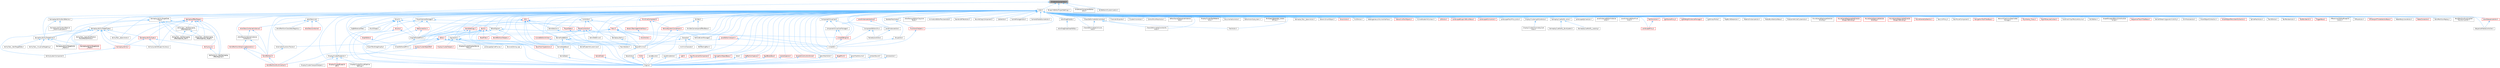 digraph "ChildActorComponent.h"
{
 // INTERACTIVE_SVG=YES
 // LATEX_PDF_SIZE
  bgcolor="transparent";
  edge [fontname=Helvetica,fontsize=10,labelfontname=Helvetica,labelfontsize=10];
  node [fontname=Helvetica,fontsize=10,shape=box,height=0.2,width=0.4];
  Node1 [id="Node000001",label="ChildActorComponent.h",height=0.2,width=0.4,color="gray40", fillcolor="grey60", style="filled", fontcolor="black",tooltip=" "];
  Node1 -> Node2 [id="edge1_Node000001_Node000002",dir="back",color="steelblue1",style="solid",tooltip=" "];
  Node2 [id="Node000002",label="Actor.h",height=0.2,width=0.4,color="grey40", fillcolor="white", style="filled",URL="$d0/d43/Actor_8h.html",tooltip=" "];
  Node2 -> Node3 [id="edge2_Node000002_Node000003",dir="back",color="steelblue1",style="solid",tooltip=" "];
  Node3 [id="Node000003",label="AbilityTask_SpawnActor.h",height=0.2,width=0.4,color="grey40", fillcolor="white", style="filled",URL="$dc/d97/AbilityTask__SpawnActor_8h.html",tooltip=" "];
  Node2 -> Node4 [id="edge3_Node000002_Node000004",dir="back",color="steelblue1",style="solid",tooltip=" "];
  Node4 [id="Node000004",label="ActorDescContainerInstance\lCollection.h",height=0.2,width=0.4,color="grey40", fillcolor="white", style="filled",URL="$df/d80/ActorDescContainerInstanceCollection_8h.html",tooltip=" "];
  Node4 -> Node5 [id="edge4_Node000004_Node000005",dir="back",color="steelblue1",style="solid",tooltip=" "];
  Node5 [id="Node000005",label="WorldPartition.h",height=0.2,width=0.4,color="red", fillcolor="#FFF0F0", style="filled",URL="$de/d1e/WorldPartition_8h.html",tooltip=" "];
  Node5 -> Node14 [id="edge5_Node000005_Node000014",dir="back",color="steelblue1",style="solid",tooltip=" "];
  Node14 [id="Node000014",label="WorldPartitionRuntimeHash.h",height=0.2,width=0.4,color="red", fillcolor="#FFF0F0", style="filled",URL="$d9/df1/WorldPartitionRuntimeHash_8h.html",tooltip=" "];
  Node4 -> Node23 [id="edge6_Node000004_Node000023",dir="back",color="steelblue1",style="solid",tooltip=" "];
  Node23 [id="Node000023",label="WorldPartitionStreamingGeneration.h",height=0.2,width=0.4,color="red", fillcolor="#FFF0F0", style="filled",URL="$d6/dc5/WorldPartitionStreamingGeneration_8h.html",tooltip=" "];
  Node23 -> Node5 [id="edge7_Node000023_Node000005",dir="back",color="steelblue1",style="solid",tooltip=" "];
  Node23 -> Node14 [id="edge8_Node000023_Node000014",dir="back",color="steelblue1",style="solid",tooltip=" "];
  Node2 -> Node25 [id="edge9_Node000002_Node000025",dir="back",color="steelblue1",style="solid",tooltip=" "];
  Node25 [id="Node000025",label="ActorDescList.h",height=0.2,width=0.4,color="grey40", fillcolor="white", style="filled",URL="$d7/da2/ActorDescList_8h.html",tooltip=" "];
  Node25 -> Node26 [id="edge10_Node000025_Node000026",dir="back",color="steelblue1",style="solid",tooltip=" "];
  Node26 [id="Node000026",label="ActorDescContainer.h",height=0.2,width=0.4,color="red", fillcolor="#FFF0F0", style="filled",URL="$de/df0/ActorDescContainer_8h.html",tooltip=" "];
  Node25 -> Node30 [id="edge11_Node000025_Node000030",dir="back",color="steelblue1",style="solid",tooltip=" "];
  Node30 [id="Node000030",label="ActorDescContainerInstance.h",height=0.2,width=0.4,color="red", fillcolor="#FFF0F0", style="filled",URL="$d0/dd1/ActorDescContainerInstance_8h.html",tooltip=" "];
  Node30 -> Node4 [id="edge12_Node000030_Node000004",dir="back",color="steelblue1",style="solid",tooltip=" "];
  Node30 -> Node5 [id="edge13_Node000030_Node000005",dir="back",color="steelblue1",style="solid",tooltip=" "];
  Node25 -> Node34 [id="edge14_Node000025_Node000034",dir="back",color="steelblue1",style="solid",tooltip=" "];
  Node34 [id="Node000034",label="WorldPartitionClassDescRegistry.h",height=0.2,width=0.4,color="grey40", fillcolor="white", style="filled",URL="$d6/d40/WorldPartitionClassDescRegistry_8h.html",tooltip=" "];
  Node25 -> Node14 [id="edge15_Node000025_Node000014",dir="back",color="steelblue1",style="solid",tooltip=" "];
  Node2 -> Node35 [id="edge16_Node000002_Node000035",dir="back",color="steelblue1",style="solid",tooltip=" "];
  Node35 [id="Node000035",label="ActorDragDropOp.h",height=0.2,width=0.4,color="grey40", fillcolor="white", style="filled",URL="$dd/d1a/ActorDragDropOp_8h.html",tooltip=" "];
  Node35 -> Node36 [id="edge17_Node000035_Node000036",dir="back",color="steelblue1",style="solid",tooltip=" "];
  Node36 [id="Node000036",label="ActorDragDropGraphEdOp.h",height=0.2,width=0.4,color="grey40", fillcolor="white", style="filled",URL="$d0/d9b/ActorDragDropGraphEdOp_8h.html",tooltip=" "];
  Node2 -> Node37 [id="edge18_Node000002_Node000037",dir="back",color="steelblue1",style="solid",tooltip=" "];
  Node37 [id="Node000037",label="ActorElementEditorCopyAnd\lPaste.h",height=0.2,width=0.4,color="grey40", fillcolor="white", style="filled",URL="$d8/dc2/ActorElementEditorCopyAndPaste_8h.html",tooltip=" "];
  Node2 -> Node38 [id="edge19_Node000002_Node000038",dir="back",color="steelblue1",style="solid",tooltip=" "];
  Node38 [id="Node000038",label="AmbientSound.h",height=0.2,width=0.4,color="grey40", fillcolor="white", style="filled",URL="$dd/d28/AmbientSound_8h.html",tooltip=" "];
  Node38 -> Node39 [id="edge20_Node000038_Node000039",dir="back",color="steelblue1",style="solid",tooltip=" "];
  Node39 [id="Node000039",label="Engine.h",height=0.2,width=0.4,color="grey40", fillcolor="white", style="filled",URL="$d1/d34/Public_2Engine_8h.html",tooltip=" "];
  Node2 -> Node40 [id="edge21_Node000002_Node000040",dir="back",color="steelblue1",style="solid",tooltip=" "];
  Node40 [id="Node000040",label="AnimationEditorPreviewActor.h",height=0.2,width=0.4,color="grey40", fillcolor="white", style="filled",URL="$dc/d52/AnimationEditorPreviewActor_8h.html",tooltip=" "];
  Node2 -> Node41 [id="edge22_Node000002_Node000041",dir="back",color="steelblue1",style="solid",tooltip=" "];
  Node41 [id="Node000041",label="BandwidthTestActor.h",height=0.2,width=0.4,color="grey40", fillcolor="white", style="filled",URL="$d9/ddf/BandwidthTestActor_8h.html",tooltip=" "];
  Node2 -> Node42 [id="edge23_Node000002_Node000042",dir="back",color="steelblue1",style="solid",tooltip=" "];
  Node42 [id="Node000042",label="BoundsCopyComponent.h",height=0.2,width=0.4,color="grey40", fillcolor="white", style="filled",URL="$d2/d10/BoundsCopyComponent_8h.html",tooltip=" "];
  Node2 -> Node43 [id="edge24_Node000002_Node000043",dir="back",color="steelblue1",style="solid",tooltip=" "];
  Node43 [id="Node000043",label="Brush.h",height=0.2,width=0.4,color="grey40", fillcolor="white", style="filled",URL="$dc/d90/Brush_8h.html",tooltip=" "];
  Node43 -> Node44 [id="edge25_Node000043_Node000044",dir="back",color="steelblue1",style="solid",tooltip=" "];
  Node44 [id="Node000044",label="BrushShape.h",height=0.2,width=0.4,color="grey40", fillcolor="white", style="filled",URL="$d3/d8e/BrushShape_8h.html",tooltip=" "];
  Node43 -> Node45 [id="edge26_Node000043_Node000045",dir="back",color="steelblue1",style="solid",tooltip=" "];
  Node45 [id="Node000045",label="DlgReferenceTree.h",height=0.2,width=0.4,color="grey40", fillcolor="white", style="filled",URL="$db/dd3/DlgReferenceTree_8h.html",tooltip=" "];
  Node43 -> Node46 [id="edge27_Node000043_Node000046",dir="back",color="steelblue1",style="solid",tooltip=" "];
  Node46 [id="Node000046",label="EditorEngine.h",height=0.2,width=0.4,color="grey40", fillcolor="white", style="filled",URL="$da/d0c/EditorEngine_8h.html",tooltip=" "];
  Node46 -> Node47 [id="edge28_Node000046_Node000047",dir="back",color="steelblue1",style="solid",tooltip=" "];
  Node47 [id="Node000047",label="BookMarkTypeActions.h",height=0.2,width=0.4,color="red", fillcolor="#FFF0F0", style="filled",URL="$d0/d2f/BookMarkTypeActions_8h.html",tooltip=" "];
  Node46 -> Node49 [id="edge29_Node000046_Node000049",dir="back",color="steelblue1",style="solid",tooltip=" "];
  Node49 [id="Node000049",label="Editor.h",height=0.2,width=0.4,color="red", fillcolor="#FFF0F0", style="filled",URL="$de/d6e/Editor_8h.html",tooltip=" "];
  Node49 -> Node47 [id="edge30_Node000049_Node000047",dir="back",color="steelblue1",style="solid",tooltip=" "];
  Node49 -> Node144 [id="edge31_Node000049_Node000144",dir="back",color="steelblue1",style="solid",tooltip=" "];
  Node144 [id="Node000144",label="DisplayClusterObjectRef.h",height=0.2,width=0.4,color="red", fillcolor="#FFF0F0", style="filled",URL="$d9/d87/DisplayClusterObjectRef_8h.html",tooltip=" "];
  Node144 -> Node147 [id="edge32_Node000144_Node000147",dir="back",color="steelblue1",style="solid",tooltip=" "];
  Node147 [id="Node000147",label="DisplayClusterRootActor.h",height=0.2,width=0.4,color="grey40", fillcolor="white", style="filled",URL="$d0/d41/DisplayClusterRootActor_8h.html",tooltip=" "];
  Node147 -> Node148 [id="edge33_Node000147_Node000148",dir="back",color="steelblue1",style="solid",tooltip=" "];
  Node148 [id="Node000148",label="DisplayClusterMoviePipeline\lSettings.h",height=0.2,width=0.4,color="grey40", fillcolor="white", style="filled",URL="$d7/d56/DisplayClusterMoviePipelineSettings_8h.html",tooltip=" "];
  Node147 -> Node149 [id="edge34_Node000147_Node000149",dir="back",color="steelblue1",style="solid",tooltip=" "];
  Node149 [id="Node000149",label="DisplayClusterViewportHelpers.h",height=0.2,width=0.4,color="grey40", fillcolor="white", style="filled",URL="$d6/d8b/DisplayClusterViewportHelpers_8h.html",tooltip=" "];
  Node147 -> Node150 [id="edge35_Node000147_Node000150",dir="back",color="steelblue1",style="solid",tooltip=" "];
  Node150 [id="Node000150",label="IDisplayClusterBlueprint\lAPI.h",height=0.2,width=0.4,color="red", fillcolor="#FFF0F0", style="filled",URL="$d6/dd6/IDisplayClusterBlueprintAPI_8h.html",tooltip=" "];
  Node49 -> Node183 [id="edge36_Node000049_Node000183",dir="back",color="steelblue1",style="solid",tooltip=" "];
  Node183 [id="Node000183",label="ExportTextDragDropOp.h",height=0.2,width=0.4,color="grey40", fillcolor="white", style="filled",URL="$de/d5c/ExportTextDragDropOp_8h.html",tooltip=" "];
  Node49 -> Node184 [id="edge37_Node000049_Node000184",dir="back",color="steelblue1",style="solid",tooltip=" "];
  Node184 [id="Node000184",label="ExternalDirtyActorsTracker.h",height=0.2,width=0.4,color="grey40", fillcolor="white", style="filled",URL="$db/d89/ExternalDirtyActorsTracker_8h.html",tooltip=" "];
  Node184 -> Node5 [id="edge38_Node000184_Node000005",dir="back",color="steelblue1",style="solid",tooltip=" "];
  Node49 -> Node185 [id="edge39_Node000049_Node000185",dir="back",color="steelblue1",style="solid",tooltip=" "];
  Node185 [id="Node000185",label="GameModeInfoCustomizer.h",height=0.2,width=0.4,color="grey40", fillcolor="white", style="filled",URL="$d5/df3/GameModeInfoCustomizer_8h.html",tooltip=" "];
  Node49 -> Node159 [id="edge40_Node000049_Node000159",dir="back",color="steelblue1",style="solid",tooltip=" "];
  Node159 [id="Node000159",label="UnrealEd.h",height=0.2,width=0.4,color="grey40", fillcolor="white", style="filled",URL="$d2/d5f/UnrealEd_8h.html",tooltip=" "];
  Node49 -> Node182 [id="edge41_Node000049_Node000182",dir="back",color="steelblue1",style="solid",tooltip=" "];
  Node182 [id="Node000182",label="UnrealEdSharedPCH.h",height=0.2,width=0.4,color="grey40", fillcolor="white", style="filled",URL="$d1/de6/UnrealEdSharedPCH_8h.html",tooltip=" "];
  Node46 -> Node159 [id="edge42_Node000046_Node000159",dir="back",color="steelblue1",style="solid",tooltip=" "];
  Node46 -> Node265 [id="edge43_Node000046_Node000265",dir="back",color="steelblue1",style="solid",tooltip=" "];
  Node265 [id="Node000265",label="UnrealEdEngine.h",height=0.2,width=0.4,color="red", fillcolor="#FFF0F0", style="filled",URL="$d2/d51/UnrealEdEngine_8h.html",tooltip=" "];
  Node265 -> Node159 [id="edge44_Node000265_Node000159",dir="back",color="steelblue1",style="solid",tooltip=" "];
  Node46 -> Node182 [id="edge45_Node000046_Node000182",dir="back",color="steelblue1",style="solid",tooltip=" "];
  Node43 -> Node39 [id="edge46_Node000043_Node000039",dir="back",color="steelblue1",style="solid",tooltip=" "];
  Node43 -> Node267 [id="edge47_Node000043_Node000267",dir="back",color="steelblue1",style="solid",tooltip=" "];
  Node267 [id="Node000267",label="EngineSharedPCH.h",height=0.2,width=0.4,color="grey40", fillcolor="white", style="filled",URL="$dc/dbb/EngineSharedPCH_8h.html",tooltip=" "];
  Node267 -> Node182 [id="edge48_Node000267_Node000182",dir="back",color="steelblue1",style="solid",tooltip=" "];
  Node43 -> Node268 [id="edge49_Node000043_Node000268",dir="back",color="steelblue1",style="solid",tooltip=" "];
  Node268 [id="Node000268",label="Volume.h",height=0.2,width=0.4,color="red", fillcolor="#FFF0F0", style="filled",URL="$d1/dbd/Volume_8h.html",tooltip=" "];
  Node268 -> Node39 [id="edge50_Node000268_Node000039",dir="back",color="steelblue1",style="solid",tooltip=" "];
  Node268 -> Node267 [id="edge51_Node000268_Node000267",dir="back",color="steelblue1",style="solid",tooltip=" "];
  Node2 -> Node352 [id="edge52_Node000002_Node000352",dir="back",color="steelblue1",style="solid",tooltip=" "];
  Node352 [id="Node000352",label="CableActor.h",height=0.2,width=0.4,color="grey40", fillcolor="white", style="filled",URL="$dd/d5e/CableActor_8h.html",tooltip=" "];
  Node2 -> Node353 [id="edge53_Node000002_Node000353",dir="back",color="steelblue1",style="solid",tooltip=" "];
  Node353 [id="Node000353",label="CacheManagerActor.h",height=0.2,width=0.4,color="grey40", fillcolor="white", style="filled",URL="$d6/d22/CacheManagerActor_8h.html",tooltip=" "];
  Node2 -> Node354 [id="edge54_Node000002_Node000354",dir="back",color="steelblue1",style="solid",tooltip=" "];
  Node354 [id="Node000354",label="CameraActor.h",height=0.2,width=0.4,color="grey40", fillcolor="white", style="filled",URL="$d4/df4/CameraActor_8h.html",tooltip=" "];
  Node354 -> Node39 [id="edge55_Node000354_Node000039",dir="back",color="steelblue1",style="solid",tooltip=" "];
  Node2 -> Node355 [id="edge56_Node000002_Node000355",dir="back",color="steelblue1",style="solid",tooltip=" "];
  Node355 [id="Node000355",label="CameraShakeSourceActor.h",height=0.2,width=0.4,color="grey40", fillcolor="white", style="filled",URL="$d5/d92/CameraShakeSourceActor_8h.html",tooltip=" "];
  Node2 -> Node356 [id="edge57_Node000002_Node000356",dir="back",color="steelblue1",style="solid",tooltip=" "];
  Node356 [id="Node000356",label="ChaosDeformableCollisions\lActor.h",height=0.2,width=0.4,color="grey40", fillcolor="white", style="filled",URL="$d2/dce/ChaosDeformableCollisionsActor_8h.html",tooltip=" "];
  Node2 -> Node357 [id="edge58_Node000002_Node000357",dir="back",color="steelblue1",style="solid",tooltip=" "];
  Node357 [id="Node000357",label="ChaosDeformableConstraints\lActor.h",height=0.2,width=0.4,color="grey40", fillcolor="white", style="filled",URL="$d0/dd2/ChaosDeformableConstraintsActor_8h.html",tooltip=" "];
  Node2 -> Node358 [id="edge59_Node000002_Node000358",dir="back",color="steelblue1",style="solid",tooltip=" "];
  Node358 [id="Node000358",label="ChaosDeformableSolverActor.h",height=0.2,width=0.4,color="grey40", fillcolor="white", style="filled",URL="$d2/de9/ChaosDeformableSolverActor_8h.html",tooltip=" "];
  Node358 -> Node356 [id="edge60_Node000358_Node000356",dir="back",color="steelblue1",style="solid",tooltip=" "];
  Node358 -> Node357 [id="edge61_Node000358_Node000357",dir="back",color="steelblue1",style="solid",tooltip=" "];
  Node358 -> Node359 [id="edge62_Node000358_Node000359",dir="back",color="steelblue1",style="solid",tooltip=" "];
  Node359 [id="Node000359",label="FleshActor.h",height=0.2,width=0.4,color="grey40", fillcolor="white", style="filled",URL="$d1/d7e/FleshActor_8h.html",tooltip=" "];
  Node2 -> Node360 [id="edge63_Node000002_Node000360",dir="back",color="steelblue1",style="solid",tooltip=" "];
  Node360 [id="Node000360",label="Character.h",height=0.2,width=0.4,color="grey40", fillcolor="white", style="filled",URL="$db/dc7/Character_8h.html",tooltip=" "];
  Node360 -> Node361 [id="edge64_Node000360_Node000361",dir="back",color="steelblue1",style="solid",tooltip=" "];
  Node361 [id="Node000361",label="ArchVisCharacter.h",height=0.2,width=0.4,color="grey40", fillcolor="white", style="filled",URL="$d3/d2b/ArchVisCharacter_8h.html",tooltip=" "];
  Node360 -> Node362 [id="edge65_Node000360_Node000362",dir="back",color="steelblue1",style="solid",tooltip=" "];
  Node362 [id="Node000362",label="EQSTestingPawn.h",height=0.2,width=0.4,color="grey40", fillcolor="white", style="filled",URL="$de/d48/EQSTestingPawn_8h.html",tooltip=" "];
  Node360 -> Node363 [id="edge66_Node000360_Node000363",dir="back",color="steelblue1",style="solid",tooltip=" "];
  Node363 [id="Node000363",label="EngineMinimal.h",height=0.2,width=0.4,color="grey40", fillcolor="white", style="filled",URL="$d0/d2c/EngineMinimal_8h.html",tooltip=" "];
  Node363 -> Node39 [id="edge67_Node000363_Node000039",dir="back",color="steelblue1",style="solid",tooltip=" "];
  Node2 -> Node364 [id="edge68_Node000002_Node000364",dir="back",color="steelblue1",style="solid",tooltip=" "];
  Node364 [id="Node000364",label="CinematicExporter.h",height=0.2,width=0.4,color="grey40", fillcolor="white", style="filled",URL="$d8/d3d/CinematicExporter_8h.html",tooltip=" "];
  Node2 -> Node365 [id="edge69_Node000002_Node000365",dir="back",color="steelblue1",style="solid",tooltip=" "];
  Node365 [id="Node000365",label="ClusterUnionActor.h",height=0.2,width=0.4,color="grey40", fillcolor="white", style="filled",URL="$d5/d54/ClusterUnionActor_8h.html",tooltip=" "];
  Node2 -> Node366 [id="edge70_Node000002_Node000366",dir="back",color="steelblue1",style="solid",tooltip=" "];
  Node366 [id="Node000366",label="ComponentEditorUtils.h",height=0.2,width=0.4,color="grey40", fillcolor="white", style="filled",URL="$d0/d4b/ComponentEditorUtils_8h.html",tooltip=" "];
  Node366 -> Node367 [id="edge71_Node000366_Node000367",dir="back",color="steelblue1",style="solid",tooltip=" "];
  Node367 [id="Node000367",label="PackedLevelActor.h",height=0.2,width=0.4,color="grey40", fillcolor="white", style="filled",URL="$d7/dfa/PackedLevelActor_8h.html",tooltip=" "];
  Node366 -> Node159 [id="edge72_Node000366_Node000159",dir="back",color="steelblue1",style="solid",tooltip=" "];
  Node2 -> Node368 [id="edge73_Node000002_Node000368",dir="back",color="steelblue1",style="solid",tooltip=" "];
  Node368 [id="Node000368",label="ComponentVisualizer.h",height=0.2,width=0.4,color="grey40", fillcolor="white", style="filled",URL="$d3/d9b/ComponentVisualizer_8h.html",tooltip=" "];
  Node368 -> Node369 [id="edge74_Node000368_Node000369",dir="back",color="steelblue1",style="solid",tooltip=" "];
  Node369 [id="Node000369",label="ComponentVisualizerManager.h",height=0.2,width=0.4,color="grey40", fillcolor="white", style="filled",URL="$d5/d81/ComponentVisualizerManager_8h.html",tooltip=" "];
  Node369 -> Node159 [id="edge75_Node000369_Node000159",dir="back",color="steelblue1",style="solid",tooltip=" "];
  Node369 -> Node265 [id="edge76_Node000369_Node000265",dir="back",color="steelblue1",style="solid",tooltip=" "];
  Node368 -> Node159 [id="edge77_Node000368_Node000159",dir="back",color="steelblue1",style="solid",tooltip=" "];
  Node368 -> Node265 [id="edge78_Node000368_Node000265",dir="back",color="steelblue1",style="solid",tooltip=" "];
  Node2 -> Node370 [id="edge79_Node000002_Node000370",dir="back",color="steelblue1",style="solid",tooltip=" "];
  Node370 [id="Node000370",label="ControlPointMeshActor.h",height=0.2,width=0.4,color="grey40", fillcolor="white", style="filled",URL="$d8/db7/ControlPointMeshActor_8h.html",tooltip=" "];
  Node2 -> Node371 [id="edge80_Node000002_Node000371",dir="back",color="steelblue1",style="solid",tooltip=" "];
  Node371 [id="Node000371",label="Controller.h",height=0.2,width=0.4,color="grey40", fillcolor="white", style="filled",URL="$de/d4a/Controller_8h.html",tooltip=" "];
  Node371 -> Node372 [id="edge81_Node000371_Node000372",dir="back",color="steelblue1",style="solid",tooltip=" "];
  Node372 [id="Node000372",label="AIController.h",height=0.2,width=0.4,color="red", fillcolor="#FFF0F0", style="filled",URL="$d7/dd8/AIController_8h.html",tooltip=" "];
  Node371 -> Node363 [id="edge82_Node000371_Node000363",dir="back",color="steelblue1",style="solid",tooltip=" "];
  Node371 -> Node267 [id="edge83_Node000371_Node000267",dir="back",color="steelblue1",style="solid",tooltip=" "];
  Node371 -> Node375 [id="edge84_Node000371_Node000375",dir="back",color="steelblue1",style="solid",tooltip=" "];
  Node375 [id="Node000375",label="PlayerController.h",height=0.2,width=0.4,color="red", fillcolor="#FFF0F0", style="filled",URL="$db/db4/PlayerController_8h.html",tooltip=" "];
  Node375 -> Node760 [id="edge85_Node000375_Node000760",dir="back",color="steelblue1",style="solid",tooltip=" "];
  Node760 [id="Node000760",label="DemoNetDriver.h",height=0.2,width=0.4,color="grey40", fillcolor="white", style="filled",URL="$df/df9/DemoNetDriver_8h.html",tooltip=" "];
  Node375 -> Node363 [id="edge86_Node000375_Node000363",dir="back",color="steelblue1",style="solid",tooltip=" "];
  Node375 -> Node267 [id="edge87_Node000375_Node000267",dir="back",color="steelblue1",style="solid",tooltip=" "];
  Node375 -> Node761 [id="edge88_Node000375_Node000761",dir="back",color="steelblue1",style="solid",tooltip=" "];
  Node761 [id="Node000761",label="GameModeBase.h",height=0.2,width=0.4,color="grey40", fillcolor="white", style="filled",URL="$d2/d5b/GameModeBase_8h.html",tooltip=" "];
  Node761 -> Node363 [id="edge89_Node000761_Node000363",dir="back",color="steelblue1",style="solid",tooltip=" "];
  Node761 -> Node762 [id="edge90_Node000761_Node000762",dir="back",color="steelblue1",style="solid",tooltip=" "];
  Node762 [id="Node000762",label="GameMode.h",height=0.2,width=0.4,color="red", fillcolor="#FFF0F0", style="filled",URL="$d1/de8/GameMode_8h.html",tooltip=" "];
  Node762 -> Node39 [id="edge91_Node000762_Node000039",dir="back",color="steelblue1",style="solid",tooltip=" "];
  Node761 -> Node185 [id="edge92_Node000761_Node000185",dir="back",color="steelblue1",style="solid",tooltip=" "];
  Node761 -> Node764 [id="edge93_Node000761_Node000764",dir="back",color="steelblue1",style="solid",tooltip=" "];
  Node764 [id="Node000764",label="GameStateBase.h",height=0.2,width=0.4,color="grey40", fillcolor="white", style="filled",URL="$dd/db9/GameStateBase_8h.html",tooltip=" "];
  Node764 -> Node765 [id="edge94_Node000764_Node000765",dir="back",color="steelblue1",style="solid",tooltip=" "];
  Node765 [id="Node000765",label="GameState.h",height=0.2,width=0.4,color="grey40", fillcolor="white", style="filled",URL="$dc/db4/GameState_8h.html",tooltip=" "];
  Node765 -> Node39 [id="edge95_Node000765_Node000039",dir="back",color="steelblue1",style="solid",tooltip=" "];
  Node375 -> Node766 [id="edge96_Node000375_Node000766",dir="back",color="steelblue1",style="solid",tooltip=" "];
  Node766 [id="Node000766",label="GameplayStatics.h",height=0.2,width=0.4,color="grey40", fillcolor="white", style="filled",URL="$d9/dc8/GameplayStatics_8h.html",tooltip=" "];
  Node766 -> Node363 [id="edge97_Node000766_Node000363",dir="back",color="steelblue1",style="solid",tooltip=" "];
  Node2 -> Node768 [id="edge98_Node000002_Node000768",dir="back",color="steelblue1",style="solid",tooltip=" "];
  Node768 [id="Node000768",label="DecalActor.h",height=0.2,width=0.4,color="grey40", fillcolor="white", style="filled",URL="$d2/d2d/DecalActor_8h.html",tooltip=" "];
  Node768 -> Node39 [id="edge99_Node000768_Node000039",dir="back",color="steelblue1",style="solid",tooltip=" "];
  Node2 -> Node769 [id="edge100_Node000002_Node000769",dir="back",color="steelblue1",style="solid",tooltip=" "];
  Node769 [id="Node000769",label="DefaultLevelSequenceInstance\lData.h",height=0.2,width=0.4,color="grey40", fillcolor="white", style="filled",URL="$d0/d8b/DefaultLevelSequenceInstanceData_8h.html",tooltip=" "];
  Node2 -> Node760 [id="edge101_Node000002_Node000760",dir="back",color="steelblue1",style="solid",tooltip=" "];
  Node2 -> Node770 [id="edge102_Node000002_Node000770",dir="back",color="steelblue1",style="solid",tooltip=" "];
  Node770 [id="Node000770",label="DisplayClusterLightCardActor.h",height=0.2,width=0.4,color="grey40", fillcolor="white", style="filled",URL="$d5/dc7/DisplayClusterLightCardActor_8h.html",tooltip=" "];
  Node770 -> Node771 [id="edge103_Node000770_Node000771",dir="back",color="steelblue1",style="solid",tooltip=" "];
  Node771 [id="Node000771",label="DisplayClusterChromakeyCard\lActor.h",height=0.2,width=0.4,color="grey40", fillcolor="white", style="filled",URL="$d4/dc3/DisplayClusterChromakeyCardActor_8h.html",tooltip=" "];
  Node2 -> Node147 [id="edge104_Node000002_Node000147",dir="back",color="steelblue1",style="solid",tooltip=" "];
  Node2 -> Node772 [id="edge105_Node000002_Node000772",dir="back",color="steelblue1",style="solid",tooltip=" "];
  Node772 [id="Node000772",label="DisplayClusterTestPatterns\lActor.h",height=0.2,width=0.4,color="grey40", fillcolor="white", style="filled",URL="$d0/dac/DisplayClusterTestPatternsActor_8h.html",tooltip=" "];
  Node2 -> Node45 [id="edge106_Node000002_Node000045",dir="back",color="steelblue1",style="solid",tooltip=" "];
  Node2 -> Node773 [id="edge107_Node000002_Node000773",dir="back",color="steelblue1",style="solid",tooltip=" "];
  Node773 [id="Node000773",label="DocumentationActor.h",height=0.2,width=0.4,color="grey40", fillcolor="white", style="filled",URL="$d0/dc6/DocumentationActor_8h.html",tooltip=" "];
  Node2 -> Node774 [id="edge108_Node000002_Node000774",dir="back",color="steelblue1",style="solid",tooltip=" "];
  Node774 [id="Node000774",label="EditorActorSubsystem.h",height=0.2,width=0.4,color="grey40", fillcolor="white", style="filled",URL="$d8/db1/EditorActorSubsystem_8h.html",tooltip=" "];
  Node2 -> Node46 [id="edge109_Node000002_Node000046",dir="back",color="steelblue1",style="solid",tooltip=" "];
  Node2 -> Node775 [id="edge110_Node000002_Node000775",dir="back",color="steelblue1",style="solid",tooltip=" "];
  Node775 [id="Node000775",label="Emitter.h",height=0.2,width=0.4,color="grey40", fillcolor="white", style="filled",URL="$da/d24/Emitter_8h.html",tooltip=" "];
  Node775 -> Node776 [id="edge111_Node000775_Node000776",dir="back",color="steelblue1",style="solid",tooltip=" "];
  Node776 [id="Node000776",label="EmitterCameraLensEffectBase.h",height=0.2,width=0.4,color="grey40", fillcolor="white", style="filled",URL="$d5/d54/EmitterCameraLensEffectBase_8h.html",tooltip=" "];
  Node775 -> Node709 [id="edge112_Node000775_Node000709",dir="back",color="steelblue1",style="solid",tooltip=" "];
  Node709 [id="Node000709",label="ParticleSystemComponent.h",height=0.2,width=0.4,color="red", fillcolor="#FFF0F0", style="filled",URL="$d4/d17/ParticleSystemComponent_8h.html",tooltip=" "];
  Node709 -> Node363 [id="edge113_Node000709_Node000363",dir="back",color="steelblue1",style="solid",tooltip=" "];
  Node709 -> Node710 [id="edge114_Node000709_Node000710",dir="back",color="steelblue1",style="solid",tooltip=" "];
  Node710 [id="Node000710",label="ParticleEventManager.h",height=0.2,width=0.4,color="grey40", fillcolor="white", style="filled",URL="$dc/df9/ParticleEventManager_8h.html",tooltip=" "];
  Node2 -> Node363 [id="edge115_Node000002_Node000363",dir="back",color="steelblue1",style="solid",tooltip=" "];
  Node2 -> Node267 [id="edge116_Node000002_Node000267",dir="back",color="steelblue1",style="solid",tooltip=" "];
  Node2 -> Node283 [id="edge117_Node000002_Node000283",dir="back",color="steelblue1",style="solid",tooltip=" "];
  Node283 [id="Node000283",label="EngineUtils.h",height=0.2,width=0.4,color="grey40", fillcolor="white", style="filled",URL="$d4/d61/EngineUtils_8h.html",tooltip=" "];
  Node283 -> Node284 [id="edge118_Node000283_Node000284",dir="back",color="steelblue1",style="solid",tooltip=" "];
  Node284 [id="Node000284",label="DisplayClusterHelpers.h",height=0.2,width=0.4,color="red", fillcolor="#FFF0F0", style="filled",URL="$da/dda/DisplayClusterHelpers_8h.html",tooltip=" "];
  Node283 -> Node144 [id="edge119_Node000283_Node000144",dir="back",color="steelblue1",style="solid",tooltip=" "];
  Node283 -> Node39 [id="edge120_Node000283_Node000039",dir="back",color="steelblue1",style="solid",tooltip=" "];
  Node283 -> Node286 [id="edge121_Node000283_Node000286",dir="back",color="steelblue1",style="solid",tooltip=" "];
  Node286 [id="Node000286",label="IDisplayClusterDisplayDevice\lProxy.h",height=0.2,width=0.4,color="grey40", fillcolor="white", style="filled",URL="$dd/d48/IDisplayClusterDisplayDeviceProxy_8h.html",tooltip=" "];
  Node283 -> Node287 [id="edge122_Node000283_Node000287",dir="back",color="steelblue1",style="solid",tooltip=" "];
  Node287 [id="Node000287",label="LandscapeSplineProxies.h",height=0.2,width=0.4,color="grey40", fillcolor="white", style="filled",URL="$d6/d6f/LandscapeSplineProxies_8h.html",tooltip=" "];
  Node283 -> Node288 [id="edge123_Node000283_Node000288",dir="back",color="steelblue1",style="solid",tooltip=" "];
  Node288 [id="Node000288",label="PawnIterator.h",height=0.2,width=0.4,color="grey40", fillcolor="white", style="filled",URL="$d3/d9c/PawnIterator_8h.html",tooltip=" "];
  Node283 -> Node289 [id="edge124_Node000283_Node000289",dir="back",color="steelblue1",style="solid",tooltip=" "];
  Node289 [id="Node000289",label="Texture2DArray.cpp",height=0.2,width=0.4,color="grey40", fillcolor="white", style="filled",URL="$d7/d13/Texture2DArray_8cpp.html",tooltip=" "];
  Node2 -> Node777 [id="edge125_Node000002_Node000777",dir="back",color="steelblue1",style="solid",tooltip=" "];
  Node777 [id="Node000777",label="EnvQueryGenerator_Actors\lOfClass.h",height=0.2,width=0.4,color="grey40", fillcolor="white", style="filled",URL="$d7/d2e/EnvQueryGenerator__ActorsOfClass_8h.html",tooltip=" "];
  Node2 -> Node183 [id="edge126_Node000002_Node000183",dir="back",color="steelblue1",style="solid",tooltip=" "];
  Node2 -> Node184 [id="edge127_Node000002_Node000184",dir="back",color="steelblue1",style="solid",tooltip=" "];
  Node2 -> Node359 [id="edge128_Node000002_Node000359",dir="back",color="steelblue1",style="solid",tooltip=" "];
  Node2 -> Node761 [id="edge129_Node000002_Node000761",dir="back",color="steelblue1",style="solid",tooltip=" "];
  Node2 -> Node778 [id="edge130_Node000002_Node000778",dir="back",color="steelblue1",style="solid",tooltip=" "];
  Node778 [id="Node000778",label="GameSession.h",height=0.2,width=0.4,color="grey40", fillcolor="white", style="filled",URL="$d1/d7f/GameSession_8h.html",tooltip=" "];
  Node778 -> Node39 [id="edge131_Node000778_Node000039",dir="back",color="steelblue1",style="solid",tooltip=" "];
  Node2 -> Node764 [id="edge132_Node000002_Node000764",dir="back",color="steelblue1",style="solid",tooltip=" "];
  Node2 -> Node779 [id="edge133_Node000002_Node000779",dir="back",color="steelblue1",style="solid",tooltip=" "];
  Node779 [id="Node000779",label="GameplayAbilityTargetActor.h",height=0.2,width=0.4,color="grey40", fillcolor="white", style="filled",URL="$d7/d35/GameplayAbilityTargetActor_8h.html",tooltip=" "];
  Node779 -> Node780 [id="edge134_Node000779_Node000780",dir="back",color="steelblue1",style="solid",tooltip=" "];
  Node780 [id="Node000780",label="AbilityTask_VisualizeTargeting.h",height=0.2,width=0.4,color="grey40", fillcolor="white", style="filled",URL="$df/dbd/AbilityTask__VisualizeTargeting_8h.html",tooltip=" "];
  Node779 -> Node781 [id="edge135_Node000779_Node000781",dir="back",color="steelblue1",style="solid",tooltip=" "];
  Node781 [id="Node000781",label="AbilityTask_WaitTargetData.h",height=0.2,width=0.4,color="grey40", fillcolor="white", style="filled",URL="$d2/d40/AbilityTask__WaitTargetData_8h.html",tooltip=" "];
  Node779 -> Node782 [id="edge136_Node000779_Node000782",dir="back",color="steelblue1",style="solid",tooltip=" "];
  Node782 [id="Node000782",label="GameplayAbilityTargetActor\l_Radius.h",height=0.2,width=0.4,color="grey40", fillcolor="white", style="filled",URL="$da/d31/GameplayAbilityTargetActor__Radius_8h.html",tooltip=" "];
  Node779 -> Node783 [id="edge137_Node000779_Node000783",dir="back",color="steelblue1",style="solid",tooltip=" "];
  Node783 [id="Node000783",label="GameplayAbilityTargetActor\l_Trace.h",height=0.2,width=0.4,color="red", fillcolor="#FFF0F0", style="filled",URL="$d6/d1b/GameplayAbilityTargetActor__Trace_8h.html",tooltip=" "];
  Node2 -> Node787 [id="edge138_Node000002_Node000787",dir="back",color="steelblue1",style="solid",tooltip=" "];
  Node787 [id="Node000787",label="GameplayAbilityTargetData\lFilter.h",height=0.2,width=0.4,color="grey40", fillcolor="white", style="filled",URL="$d5/d2f/GameplayAbilityTargetDataFilter_8h.html",tooltip=" "];
  Node787 -> Node788 [id="edge139_Node000787_Node000788",dir="back",color="steelblue1",style="solid",tooltip=" "];
  Node788 [id="Node000788",label="AbilityAsync_WaitGameplay\lEffectApplied.h",height=0.2,width=0.4,color="grey40", fillcolor="white", style="filled",URL="$dd/d1a/AbilityAsync__WaitGameplayEffectApplied_8h.html",tooltip=" "];
  Node787 -> Node789 [id="edge140_Node000787_Node000789",dir="back",color="steelblue1",style="solid",tooltip=" "];
  Node789 [id="Node000789",label="AbilitySystemBlueprintLibrary.h",height=0.2,width=0.4,color="grey40", fillcolor="white", style="filled",URL="$d5/dd6/AbilitySystemBlueprintLibrary_8h.html",tooltip=" "];
  Node787 -> Node790 [id="edge141_Node000787_Node000790",dir="back",color="steelblue1",style="solid",tooltip=" "];
  Node790 [id="Node000790",label="AbilityTask_WaitGameplay\lEffectApplied.h",height=0.2,width=0.4,color="grey40", fillcolor="white", style="filled",URL="$d8/dfe/AbilityTask__WaitGameplayEffectApplied_8h.html",tooltip=" "];
  Node790 -> Node791 [id="edge142_Node000790_Node000791",dir="back",color="steelblue1",style="solid",tooltip=" "];
  Node791 [id="Node000791",label="AbilityTask_WaitGameplay\lEffectApplied_Self.h",height=0.2,width=0.4,color="grey40", fillcolor="white", style="filled",URL="$d0/d01/AbilityTask__WaitGameplayEffectApplied__Self_8h.html",tooltip=" "];
  Node790 -> Node792 [id="edge143_Node000790_Node000792",dir="back",color="steelblue1",style="solid",tooltip=" "];
  Node792 [id="Node000792",label="AbilityTask_WaitGameplay\lEffectApplied_Target.h",height=0.2,width=0.4,color="grey40", fillcolor="white", style="filled",URL="$db/dc4/AbilityTask__WaitGameplayEffectApplied__Target_8h.html",tooltip=" "];
  Node787 -> Node791 [id="edge144_Node000787_Node000791",dir="back",color="steelblue1",style="solid",tooltip=" "];
  Node787 -> Node792 [id="edge145_Node000787_Node000792",dir="back",color="steelblue1",style="solid",tooltip=" "];
  Node787 -> Node779 [id="edge146_Node000787_Node000779",dir="back",color="steelblue1",style="solid",tooltip=" "];
  Node787 -> Node783 [id="edge147_Node000787_Node000783",dir="back",color="steelblue1",style="solid",tooltip=" "];
  Node2 -> Node793 [id="edge148_Node000002_Node000793",dir="back",color="steelblue1",style="solid",tooltip=" "];
  Node793 [id="Node000793",label="GameplayAbilityTargetTypes.h",height=0.2,width=0.4,color="grey40", fillcolor="white", style="filled",URL="$d8/dd1/GameplayAbilityTargetTypes_8h.html",tooltip=" "];
  Node793 -> Node789 [id="edge149_Node000793_Node000789",dir="back",color="steelblue1",style="solid",tooltip=" "];
  Node793 -> Node794 [id="edge150_Node000793_Node000794",dir="back",color="steelblue1",style="solid",tooltip=" "];
  Node794 [id="Node000794",label="AbilitySystemComponent.h",height=0.2,width=0.4,color="grey40", fillcolor="white", style="filled",URL="$d0/da3/AbilitySystemComponent_8h.html",tooltip=" "];
  Node793 -> Node795 [id="edge151_Node000793_Node000795",dir="back",color="steelblue1",style="solid",tooltip=" "];
  Node795 [id="Node000795",label="AbilityTask_ApplyRootMotion\lMoveToActorForce.h",height=0.2,width=0.4,color="grey40", fillcolor="white", style="filled",URL="$d5/de3/AbilityTask__ApplyRootMotionMoveToActorForce_8h.html",tooltip=" "];
  Node793 -> Node3 [id="edge152_Node000793_Node000003",dir="back",color="steelblue1",style="solid",tooltip=" "];
  Node793 -> Node796 [id="edge153_Node000793_Node000796",dir="back",color="steelblue1",style="solid",tooltip=" "];
  Node796 [id="Node000796",label="GameplayAbility.h",height=0.2,width=0.4,color="red", fillcolor="#FFF0F0", style="filled",URL="$dc/d44/GameplayAbility_8h.html",tooltip=" "];
  Node796 -> Node794 [id="edge154_Node000796_Node000794",dir="back",color="steelblue1",style="solid",tooltip=" "];
  Node793 -> Node779 [id="edge155_Node000793_Node000779",dir="back",color="steelblue1",style="solid",tooltip=" "];
  Node793 -> Node782 [id="edge156_Node000793_Node000782",dir="back",color="steelblue1",style="solid",tooltip=" "];
  Node793 -> Node783 [id="edge157_Node000793_Node000783",dir="back",color="steelblue1",style="solid",tooltip=" "];
  Node793 -> Node835 [id="edge158_Node000793_Node000835",dir="back",color="steelblue1",style="solid",tooltip=" "];
  Node835 [id="Node000835",label="GameplayAbilityTypes.h",height=0.2,width=0.4,color="red", fillcolor="#FFF0F0", style="filled",URL="$d1/dd9/GameplayAbilityTypes_8h.html",tooltip=" "];
  Node835 -> Node836 [id="edge159_Node000835_Node000836",dir="back",color="steelblue1",style="solid",tooltip=" "];
  Node836 [id="Node000836",label="AbilityAsync.h",height=0.2,width=0.4,color="red", fillcolor="#FFF0F0", style="filled",URL="$d8/dce/AbilityAsync_8h.html",tooltip=" "];
  Node836 -> Node788 [id="edge160_Node000836_Node000788",dir="back",color="steelblue1",style="solid",tooltip=" "];
  Node835 -> Node789 [id="edge161_Node000835_Node000789",dir="back",color="steelblue1",style="solid",tooltip=" "];
  Node835 -> Node796 [id="edge162_Node000835_Node000796",dir="back",color="steelblue1",style="solid",tooltip=" "];
  Node2 -> Node841 [id="edge163_Node000002_Node000841",dir="back",color="steelblue1",style="solid",tooltip=" "];
  Node841 [id="Node000841",label="GameplayAbilityWorldReticle.h",height=0.2,width=0.4,color="grey40", fillcolor="white", style="filled",URL="$db/dd7/GameplayAbilityWorldReticle_8h.html",tooltip=" "];
  Node841 -> Node779 [id="edge164_Node000841_Node000779",dir="back",color="steelblue1",style="solid",tooltip=" "];
  Node841 -> Node842 [id="edge165_Node000841_Node000842",dir="back",color="steelblue1",style="solid",tooltip=" "];
  Node842 [id="Node000842",label="GameplayAbilityWorldReticle\l_ActorVisualization.h",height=0.2,width=0.4,color="grey40", fillcolor="white", style="filled",URL="$d0/d02/GameplayAbilityWorldReticle__ActorVisualization_8h.html",tooltip=" "];
  Node2 -> Node843 [id="edge166_Node000002_Node000843",dir="back",color="steelblue1",style="solid",tooltip=" "];
  Node843 [id="Node000843",label="GameplayCueNotify_Actor.h",height=0.2,width=0.4,color="grey40", fillcolor="white", style="filled",URL="$df/d91/GameplayCueNotify__Actor_8h.html",tooltip=" "];
  Node843 -> Node844 [id="edge167_Node000843_Node000844",dir="back",color="steelblue1",style="solid",tooltip=" "];
  Node844 [id="Node000844",label="GameplayCueNotify_BurstLatent.h",height=0.2,width=0.4,color="grey40", fillcolor="white", style="filled",URL="$df/db0/GameplayCueNotify__BurstLatent_8h.html",tooltip=" "];
  Node843 -> Node845 [id="edge168_Node000843_Node000845",dir="back",color="steelblue1",style="solid",tooltip=" "];
  Node845 [id="Node000845",label="GameplayCueNotify_Looping.h",height=0.2,width=0.4,color="grey40", fillcolor="white", style="filled",URL="$d5/db4/GameplayCueNotify__Looping_8h.html",tooltip=" "];
  Node2 -> Node846 [id="edge169_Node000002_Node000846",dir="back",color="steelblue1",style="solid",tooltip=" "];
  Node846 [id="Node000846",label="GameplayEffectTypes.h",height=0.2,width=0.4,color="red", fillcolor="#FFF0F0", style="filled",URL="$d7/d59/GameplayEffectTypes_8h.html",tooltip=" "];
  Node846 -> Node836 [id="edge170_Node000846_Node000836",dir="back",color="steelblue1",style="solid",tooltip=" "];
  Node846 -> Node788 [id="edge171_Node000846_Node000788",dir="back",color="steelblue1",style="solid",tooltip=" "];
  Node846 -> Node789 [id="edge172_Node000846_Node000789",dir="back",color="steelblue1",style="solid",tooltip=" "];
  Node846 -> Node790 [id="edge173_Node000846_Node000790",dir="back",color="steelblue1",style="solid",tooltip=" "];
  Node846 -> Node791 [id="edge174_Node000846_Node000791",dir="back",color="steelblue1",style="solid",tooltip=" "];
  Node846 -> Node792 [id="edge175_Node000846_Node000792",dir="back",color="steelblue1",style="solid",tooltip=" "];
  Node846 -> Node796 [id="edge176_Node000846_Node000796",dir="back",color="steelblue1",style="solid",tooltip=" "];
  Node846 -> Node793 [id="edge177_Node000846_Node000793",dir="back",color="steelblue1",style="solid",tooltip=" "];
  Node846 -> Node835 [id="edge178_Node000846_Node000835",dir="back",color="steelblue1",style="solid",tooltip=" "];
  Node2 -> Node766 [id="edge179_Node000002_Node000766",dir="back",color="steelblue1",style="solid",tooltip=" "];
  Node2 -> Node878 [id="edge180_Node000002_Node000878",dir="back",color="steelblue1",style="solid",tooltip=" "];
  Node878 [id="Node000878",label="GameplayTask_SpawnActor.h",height=0.2,width=0.4,color="grey40", fillcolor="white", style="filled",URL="$de/d1d/GameplayTask__SpawnActor_8h.html",tooltip=" "];
  Node2 -> Node879 [id="edge181_Node000002_Node000879",dir="back",color="steelblue1",style="solid",tooltip=" "];
  Node879 [id="Node000879",label="GenericSmartObject.h",height=0.2,width=0.4,color="grey40", fillcolor="white", style="filled",URL="$db/dd3/GenericSmartObject_8h.html",tooltip=" "];
  Node2 -> Node880 [id="edge182_Node000002_Node000880",dir="back",color="steelblue1",style="solid",tooltip=" "];
  Node880 [id="Node000880",label="GenericTeamAgentInterface.h",height=0.2,width=0.4,color="red", fillcolor="#FFF0F0", style="filled",URL="$de/dd7/GenericTeamAgentInterface_8h.html",tooltip=" "];
  Node880 -> Node372 [id="edge183_Node000880_Node000372",dir="back",color="steelblue1",style="solid",tooltip=" "];
  Node2 -> Node906 [id="edge184_Node000002_Node000906",dir="back",color="steelblue1",style="solid",tooltip=" "];
  Node906 [id="Node000906",label="GraphEditor.h",height=0.2,width=0.4,color="red", fillcolor="#FFF0F0", style="filled",URL="$dc/dc5/GraphEditor_8h.html",tooltip=" "];
  Node906 -> Node182 [id="edge185_Node000906_Node000182",dir="back",color="steelblue1",style="solid",tooltip=" "];
  Node2 -> Node971 [id="edge186_Node000002_Node000971",dir="back",color="steelblue1",style="solid",tooltip=" "];
  Node971 [id="Node000971",label="GroomActor.h",height=0.2,width=0.4,color="red", fillcolor="#FFF0F0", style="filled",URL="$d6/de0/GroomActor_8h.html",tooltip=" "];
  Node2 -> Node973 [id="edge187_Node000002_Node000973",dir="back",color="steelblue1",style="solid",tooltip=" "];
  Node973 [id="Node000973",label="GroupActor.h",height=0.2,width=0.4,color="grey40", fillcolor="white", style="filled",URL="$da/dd2/GroupActor_8h.html",tooltip=" "];
  Node973 -> Node159 [id="edge188_Node000973_Node000159",dir="back",color="steelblue1",style="solid",tooltip=" "];
  Node2 -> Node974 [id="edge189_Node000002_Node000974",dir="back",color="steelblue1",style="solid",tooltip=" "];
  Node974 [id="Node000974",label="HLODActor.h",height=0.2,width=0.4,color="grey40", fillcolor="white", style="filled",URL="$d7/d35/HLODActor_8h.html",tooltip=" "];
  Node2 -> Node975 [id="edge190_Node000002_Node000975",dir="back",color="steelblue1",style="solid",tooltip=" "];
  Node975 [id="Node000975",label="HUD.h",height=0.2,width=0.4,color="red", fillcolor="#FFF0F0", style="filled",URL="$d0/d0b/HUD_8h.html",tooltip=" "];
  Node975 -> Node39 [id="edge191_Node000975_Node000039",dir="back",color="steelblue1",style="solid",tooltip=" "];
  Node2 -> Node978 [id="edge192_Node000002_Node000978",dir="back",color="steelblue1",style="solid",tooltip=" "];
  Node978 [id="Node000978",label="HeterogeneousVolumeInterface.h",height=0.2,width=0.4,color="grey40", fillcolor="white", style="filled",URL="$d3/de3/HeterogeneousVolumeInterface_8h.html",tooltip=" "];
  Node2 -> Node979 [id="edge193_Node000002_Node000979",dir="back",color="steelblue1",style="solid",tooltip=" "];
  Node979 [id="Node000979",label="Info.h",height=0.2,width=0.4,color="red", fillcolor="#FFF0F0", style="filled",URL="$d3/d00/Info_8h.html",tooltip=" "];
  Node979 -> Node39 [id="edge194_Node000979_Node000039",dir="back",color="steelblue1",style="solid",tooltip=" "];
  Node979 -> Node267 [id="edge195_Node000979_Node000267",dir="back",color="steelblue1",style="solid",tooltip=" "];
  Node979 -> Node761 [id="edge196_Node000979_Node000761",dir="back",color="steelblue1",style="solid",tooltip=" "];
  Node979 -> Node778 [id="edge197_Node000979_Node000778",dir="back",color="steelblue1",style="solid",tooltip=" "];
  Node979 -> Node764 [id="edge198_Node000979_Node000764",dir="back",color="steelblue1",style="solid",tooltip=" "];
  Node979 -> Node984 [id="edge199_Node000979_Node000984",dir="back",color="steelblue1",style="solid",tooltip=" "];
  Node984 [id="Node000984",label="PlayerState.h",height=0.2,width=0.4,color="red", fillcolor="#FFF0F0", style="filled",URL="$d4/d0c/PlayerState_8h.html",tooltip=" "];
  Node984 -> Node39 [id="edge200_Node000984_Node000039",dir="back",color="steelblue1",style="solid",tooltip=" "];
  Node979 -> Node281 [id="edge201_Node000979_Node000281",dir="back",color="steelblue1",style="solid",tooltip=" "];
  Node281 [id="Node000281",label="WorldSettings.h",height=0.2,width=0.4,color="red", fillcolor="#FFF0F0", style="filled",URL="$dd/d74/WorldSettings_8h.html",tooltip=" "];
  Node281 -> Node39 [id="edge202_Node000281_Node000039",dir="back",color="steelblue1",style="solid",tooltip=" "];
  Node281 -> Node267 [id="edge203_Node000281_Node000267",dir="back",color="steelblue1",style="solid",tooltip=" "];
  Node281 -> Node283 [id="edge204_Node000281_Node000283",dir="back",color="steelblue1",style="solid",tooltip=" "];
  Node2 -> Node1000 [id="edge205_Node000002_Node001000",dir="back",color="steelblue1",style="solid",tooltip=" "];
  Node1000 [id="Node001000",label="InteractiveToolObjects.h",height=0.2,width=0.4,color="red", fillcolor="#FFF0F0", style="filled",URL="$d6/d81/InteractiveToolObjects_8h.html",tooltip=" "];
  Node2 -> Node1007 [id="edge206_Node000002_Node001007",dir="back",color="steelblue1",style="solid",tooltip=" "];
  Node1007 [id="Node001007",label="KismetEditorUtilities.h",height=0.2,width=0.4,color="red", fillcolor="#FFF0F0", style="filled",URL="$d4/d72/KismetEditorUtilities_8h.html",tooltip=" "];
  Node1007 -> Node185 [id="edge207_Node001007_Node000185",dir="back",color="steelblue1",style="solid",tooltip=" "];
  Node2 -> Node912 [id="edge208_Node000002_Node000912",dir="back",color="steelblue1",style="solid",tooltip=" "];
  Node912 [id="Node000912",label="KismetNodeInfoContext.h",height=0.2,width=0.4,color="grey40", fillcolor="white", style="filled",URL="$d3/dfc/KismetNodeInfoContext_8h.html",tooltip=" "];
  Node2 -> Node668 [id="edge209_Node000002_Node000668",dir="back",color="steelblue1",style="solid",tooltip=" "];
  Node668 [id="Node000668",label="LODActor.h",height=0.2,width=0.4,color="red", fillcolor="#FFF0F0", style="filled",URL="$df/de0/LODActor_8h.html",tooltip=" "];
  Node2 -> Node1009 [id="edge210_Node000002_Node001009",dir="back",color="steelblue1",style="solid",tooltip=" "];
  Node1009 [id="Node001009",label="LandscapeBlueprintBrushBase.h",height=0.2,width=0.4,color="red", fillcolor="#FFF0F0", style="filled",URL="$d5/de5/LandscapeBlueprintBrushBase_8h.html",tooltip=" "];
  Node2 -> Node1010 [id="edge211_Node000002_Node001010",dir="back",color="steelblue1",style="solid",tooltip=" "];
  Node1010 [id="Node001010",label="LandscapeGizmoActor.h",height=0.2,width=0.4,color="red", fillcolor="#FFF0F0", style="filled",URL="$d5/d41/LandscapeGizmoActor_8h.html",tooltip=" "];
  Node2 -> Node1012 [id="edge212_Node000002_Node001012",dir="back",color="steelblue1",style="solid",tooltip=" "];
  Node1012 [id="Node001012",label="LandscapeMeshProxyActor.h",height=0.2,width=0.4,color="grey40", fillcolor="white", style="filled",URL="$d9/d7e/LandscapeMeshProxyActor_8h.html",tooltip=" "];
  Node2 -> Node442 [id="edge213_Node000002_Node000442",dir="back",color="steelblue1",style="solid",tooltip=" "];
  Node442 [id="Node000442",label="LandscapeProxy.h",height=0.2,width=0.4,color="red", fillcolor="#FFF0F0", style="filled",URL="$db/dae/LandscapeProxy_8h.html",tooltip=" "];
  Node2 -> Node1013 [id="edge214_Node000002_Node001013",dir="back",color="steelblue1",style="solid",tooltip=" "];
  Node1013 [id="Node001013",label="LandscapeSplineActor.h",height=0.2,width=0.4,color="grey40", fillcolor="white", style="filled",URL="$d8/d09/LandscapeSplineActor_8h.html",tooltip=" "];
  Node2 -> Node1014 [id="edge215_Node000002_Node001014",dir="back",color="steelblue1",style="solid",tooltip=" "];
  Node1014 [id="Node001014",label="LevelBounds.h",height=0.2,width=0.4,color="grey40", fillcolor="white", style="filled",URL="$d8/d37/LevelBounds_8h.html",tooltip=" "];
  Node1014 -> Node39 [id="edge216_Node001014_Node000039",dir="back",color="steelblue1",style="solid",tooltip=" "];
  Node2 -> Node168 [id="edge217_Node000002_Node000168",dir="back",color="steelblue1",style="solid",tooltip=" "];
  Node168 [id="Node000168",label="LevelEditorViewport.h",height=0.2,width=0.4,color="red", fillcolor="#FFF0F0", style="filled",URL="$d4/ddf/LevelEditorViewport_8h.html",tooltip=" "];
  Node168 -> Node47 [id="edge218_Node000168_Node000047",dir="back",color="steelblue1",style="solid",tooltip=" "];
  Node168 -> Node159 [id="edge219_Node000168_Node000159",dir="back",color="steelblue1",style="solid",tooltip=" "];
  Node2 -> Node1015 [id="edge220_Node000002_Node001015",dir="back",color="steelblue1",style="solid",tooltip=" "];
  Node1015 [id="Node001015",label="LevelInstanceActor.h",height=0.2,width=0.4,color="grey40", fillcolor="white", style="filled",URL="$d6/d53/LevelInstanceActor_8h.html",tooltip=" "];
  Node1015 -> Node367 [id="edge221_Node001015_Node000367",dir="back",color="steelblue1",style="solid",tooltip=" "];
  Node2 -> Node1016 [id="edge222_Node000002_Node001016",dir="back",color="steelblue1",style="solid",tooltip=" "];
  Node1016 [id="Node001016",label="LevelInstanceActorImpl.h",height=0.2,width=0.4,color="red", fillcolor="#FFF0F0", style="filled",URL="$d6/df6/LevelInstanceActorImpl_8h.html",tooltip=" "];
  Node1016 -> Node1015 [id="edge223_Node001016_Node001015",dir="back",color="steelblue1",style="solid",tooltip=" "];
  Node2 -> Node1019 [id="edge224_Node000002_Node001019",dir="back",color="steelblue1",style="solid",tooltip=" "];
  Node1019 [id="Node001019",label="LevelInstanceEditorInstance\lActor.h",height=0.2,width=0.4,color="grey40", fillcolor="white", style="filled",URL="$d8/d5a/LevelInstanceEditorInstanceActor_8h.html",tooltip=" "];
  Node2 -> Node1020 [id="edge225_Node000002_Node001020",dir="back",color="steelblue1",style="solid",tooltip=" "];
  Node1020 [id="Node001020",label="LevelInstanceEditorPivot\lActor.h",height=0.2,width=0.4,color="grey40", fillcolor="white", style="filled",URL="$d4/de7/LevelInstanceEditorPivotActor_8h.html",tooltip=" "];
  Node2 -> Node1021 [id="edge226_Node000002_Node001021",dir="back",color="steelblue1",style="solid",tooltip=" "];
  Node1021 [id="Node001021",label="LevelScriptActor.h",height=0.2,width=0.4,color="grey40", fillcolor="white", style="filled",URL="$d1/da8/LevelScriptActor_8h.html",tooltip=" "];
  Node1021 -> Node39 [id="edge227_Node001021_Node000039",dir="back",color="steelblue1",style="solid",tooltip=" "];
  Node2 -> Node1022 [id="edge228_Node000002_Node001022",dir="back",color="steelblue1",style="solid",tooltip=" "];
  Node1022 [id="Node001022",label="LevelSequenceActor.h",height=0.2,width=0.4,color="red", fillcolor="#FFF0F0", style="filled",URL="$dd/d4d/LevelSequenceActor_8h.html",tooltip=" "];
  Node1022 -> Node1024 [id="edge229_Node001022_Node001024",dir="back",color="steelblue1",style="solid",tooltip=" "];
  Node1024 [id="Node001024",label="SequenceMediaController.h",height=0.2,width=0.4,color="grey40", fillcolor="white", style="filled",URL="$de/d88/SequenceMediaController_8h.html",tooltip=" "];
  Node2 -> Node1025 [id="edge230_Node000002_Node001025",dir="back",color="steelblue1",style="solid",tooltip=" "];
  Node1025 [id="Node001025",label="Light.h",height=0.2,width=0.4,color="red", fillcolor="#FFF0F0", style="filled",URL="$d4/d73/Light_8h.html",tooltip=" "];
  Node1025 -> Node39 [id="edge231_Node001025_Node000039",dir="back",color="steelblue1",style="solid",tooltip=" "];
  Node2 -> Node1031 [id="edge232_Node000002_Node001031",dir="back",color="steelblue1",style="solid",tooltip=" "];
  Node1031 [id="Node001031",label="LightSceneProxy.h",height=0.2,width=0.4,color="red", fillcolor="#FFF0F0", style="filled",URL="$d1/d0e/LightSceneProxy_8h.html",tooltip=" "];
  Node2 -> Node1034 [id="edge233_Node000002_Node001034",dir="back",color="steelblue1",style="solid",tooltip=" "];
  Node1034 [id="Node001034",label="LightWeightInstanceManager.h",height=0.2,width=0.4,color="red", fillcolor="#FFF0F0", style="filled",URL="$d8/d04/LightWeightInstanceManager_8h.html",tooltip=" "];
  Node2 -> Node1037 [id="edge234_Node000002_Node001037",dir="back",color="steelblue1",style="solid",tooltip=" "];
  Node1037 [id="Node001037",label="LightmassPortal.h",height=0.2,width=0.4,color="grey40", fillcolor="white", style="filled",URL="$d5/df6/LightmassPortal_8h.html",tooltip=" "];
  Node2 -> Node1038 [id="edge235_Node000002_Node001038",dir="back",color="steelblue1",style="solid",tooltip=" "];
  Node1038 [id="Node001038",label="MapBuildDataActor.h",height=0.2,width=0.4,color="grey40", fillcolor="white", style="filled",URL="$de/d00/MapBuildDataActor_8h.html",tooltip=" "];
  Node2 -> Node1039 [id="edge236_Node000002_Node001039",dir="back",color="steelblue1",style="solid",tooltip=" "];
  Node1039 [id="Node001039",label="MaterialInstanceActor.h",height=0.2,width=0.4,color="grey40", fillcolor="white", style="filled",URL="$dc/db3/MaterialInstanceActor_8h.html",tooltip=" "];
  Node2 -> Node1040 [id="edge237_Node000002_Node001040",dir="back",color="steelblue1",style="solid",tooltip=" "];
  Node1040 [id="Node001040",label="MediaBundleActorBase.h",height=0.2,width=0.4,color="grey40", fillcolor="white", style="filled",URL="$dd/da9/MediaBundleActorBase_8h.html",tooltip=" "];
  Node2 -> Node1041 [id="edge238_Node000002_Node001041",dir="back",color="steelblue1",style="solid",tooltip=" "];
  Node1041 [id="Node001041",label="ModularVehicleClusterActor.h",height=0.2,width=0.4,color="grey40", fillcolor="white", style="filled",URL="$db/d99/ModularVehicleClusterActor_8h.html",tooltip=" "];
  Node2 -> Node1042 [id="edge239_Node000002_Node001042",dir="back",color="steelblue1",style="solid",tooltip=" "];
  Node1042 [id="Node001042",label="MovieSceneReplaceableActor\lBinding.h",height=0.2,width=0.4,color="grey40", fillcolor="white", style="filled",URL="$d3/da7/MovieSceneReplaceableActorBinding_8h.html",tooltip=" "];
  Node2 -> Node1043 [id="edge240_Node000002_Node001043",dir="back",color="steelblue1",style="solid",tooltip=" "];
  Node1043 [id="Node001043",label="MovieSceneReplaceableDirector\lBlueprintBinding.h",height=0.2,width=0.4,color="red", fillcolor="#FFF0F0", style="filled",URL="$d6/deb/MovieSceneReplaceableDirectorBlueprintBinding_8h.html",tooltip=" "];
  Node2 -> Node1044 [id="edge241_Node000002_Node001044",dir="back",color="steelblue1",style="solid",tooltip=" "];
  Node1044 [id="Node001044",label="MovieSceneSpawnableActor\lBinding.h",height=0.2,width=0.4,color="red", fillcolor="#FFF0F0", style="filled",URL="$db/d74/MovieSceneSpawnableActorBinding_8h.html",tooltip=" "];
  Node2 -> Node1046 [id="edge242_Node000002_Node001046",dir="back",color="steelblue1",style="solid",tooltip=" "];
  Node1046 [id="Node001046",label="MovieSceneSpawnableDirector\lBlueprintBinding.h",height=0.2,width=0.4,color="red", fillcolor="#FFF0F0", style="filled",URL="$db/d4a/MovieSceneSpawnableDirectorBlueprintBinding_8h.html",tooltip=" "];
  Node2 -> Node1047 [id="edge243_Node000002_Node001047",dir="back",color="steelblue1",style="solid",tooltip=" "];
  Node1047 [id="Node001047",label="MovieSceneSubSection.h",height=0.2,width=0.4,color="red", fillcolor="#FFF0F0", style="filled",URL="$dd/d38/MovieSceneSubSection_8h.html",tooltip=" "];
  Node2 -> Node1057 [id="edge244_Node000002_Node001057",dir="back",color="steelblue1",style="solid",tooltip=" "];
  Node1057 [id="Node001057",label="NavLinkProxy.h",height=0.2,width=0.4,color="grey40", fillcolor="white", style="filled",URL="$d7/dda/NavLinkProxy_8h.html",tooltip=" "];
  Node2 -> Node1058 [id="edge245_Node000002_Node001058",dir="back",color="steelblue1",style="solid",tooltip=" "];
  Node1058 [id="Node001058",label="NavMovementComponent.h",height=0.2,width=0.4,color="red", fillcolor="#FFF0F0", style="filled",URL="$de/d97/NavMovementComponent_8h.html",tooltip=" "];
  Node1058 -> Node39 [id="edge246_Node001058_Node000039",dir="back",color="steelblue1",style="solid",tooltip=" "];
  Node2 -> Node1069 [id="edge247_Node000002_Node001069",dir="back",color="steelblue1",style="solid",tooltip=" "];
  Node1069 [id="Node001069",label="NavMoverComponent.h",height=0.2,width=0.4,color="grey40", fillcolor="white", style="filled",URL="$df/dbc/NavMoverComponent_8h.html",tooltip=" "];
  Node2 -> Node1070 [id="edge248_Node000002_Node001070",dir="back",color="steelblue1",style="solid",tooltip=" "];
  Node1070 [id="Node001070",label="NavigationObjectBase.h",height=0.2,width=0.4,color="red", fillcolor="#FFF0F0", style="filled",URL="$de/d3b/NavigationObjectBase_8h.html",tooltip=" "];
  Node1070 -> Node39 [id="edge249_Node001070_Node000039",dir="back",color="steelblue1",style="solid",tooltip=" "];
  Node2 -> Node1073 [id="edge250_Node000002_Node001073",dir="back",color="steelblue1",style="solid",tooltip=" "];
  Node1073 [id="Node001073",label="NavigationToolFilterBase.h",height=0.2,width=0.4,color="red", fillcolor="#FFF0F0", style="filled",URL="$d6/d34/NavigationToolFilterBase_8h.html",tooltip=" "];
  Node2 -> Node1087 [id="edge251_Node000002_Node001087",dir="back",color="steelblue1",style="solid",tooltip=" "];
  Node1087 [id="Node001087",label="NetConnection.h",height=0.2,width=0.4,color="red", fillcolor="#FFF0F0", style="filled",URL="$d6/d03/NetConnection_8h.html",tooltip=" "];
  Node1087 -> Node39 [id="edge252_Node001087_Node000039",dir="back",color="steelblue1",style="solid",tooltip=" "];
  Node1087 -> Node267 [id="edge253_Node001087_Node000267",dir="back",color="steelblue1",style="solid",tooltip=" "];
  Node2 -> Node1096 [id="edge254_Node000002_Node001096",dir="back",color="steelblue1",style="solid",tooltip=" "];
  Node1096 [id="Node001096",label="NetworkPredictionReplicated\lManager.h",height=0.2,width=0.4,color="grey40", fillcolor="white", style="filled",URL="$d3/df1/NetworkPredictionReplicatedManager_8h.html",tooltip=" "];
  Node2 -> Node1097 [id="edge255_Node000002_Node001097",dir="back",color="steelblue1",style="solid",tooltip=" "];
  Node1097 [id="Node001097",label="Note.h",height=0.2,width=0.4,color="grey40", fillcolor="white", style="filled",URL="$dd/d75/Note_8h.html",tooltip=" "];
  Node1097 -> Node39 [id="edge256_Node001097_Node000039",dir="back",color="steelblue1",style="solid",tooltip=" "];
  Node2 -> Node710 [id="edge257_Node000002_Node000710",dir="back",color="steelblue1",style="solid",tooltip=" "];
  Node2 -> Node1098 [id="edge258_Node000002_Node001098",dir="back",color="steelblue1",style="solid",tooltip=" "];
  Node1098 [id="Node001098",label="PartitionActor.h",height=0.2,width=0.4,color="red", fillcolor="#FFF0F0", style="filled",URL="$d0/d28/PartitionActor_8h.html",tooltip=" "];
  Node1098 -> Node442 [id="edge259_Node001098_Node000442",dir="back",color="steelblue1",style="solid",tooltip=" "];
  Node2 -> Node1103 [id="edge260_Node000002_Node001103",dir="back",color="steelblue1",style="solid",tooltip=" "];
  Node1103 [id="Node001103",label="Pawn.h",height=0.2,width=0.4,color="red", fillcolor="#FFF0F0", style="filled",URL="$db/d0a/Pawn_8h.html",tooltip=" "];
  Node1103 -> Node372 [id="edge261_Node001103_Node000372",dir="back",color="steelblue1",style="solid",tooltip=" "];
  Node1103 -> Node360 [id="edge262_Node001103_Node000360",dir="back",color="steelblue1",style="solid",tooltip=" "];
  Node1103 -> Node363 [id="edge263_Node001103_Node000363",dir="back",color="steelblue1",style="solid",tooltip=" "];
  Node1103 -> Node267 [id="edge264_Node001103_Node000267",dir="back",color="steelblue1",style="solid",tooltip=" "];
  Node1103 -> Node761 [id="edge265_Node001103_Node000761",dir="back",color="steelblue1",style="solid",tooltip=" "];
  Node1103 -> Node288 [id="edge266_Node001103_Node000288",dir="back",color="steelblue1",style="solid",tooltip=" "];
  Node2 -> Node1109 [id="edge267_Node000002_Node001109",dir="back",color="steelblue1",style="solid",tooltip=" "];
  Node1109 [id="Node001109",label="PhysScene_Chaos.h",height=0.2,width=0.4,color="red", fillcolor="#FFF0F0", style="filled",URL="$d7/dc5/PhysScene__Chaos_8h.html",tooltip=" "];
  Node2 -> Node1111 [id="edge268_Node000002_Node001111",dir="back",color="steelblue1",style="solid",tooltip=" "];
  Node1111 [id="Node001111",label="PlayerCameraManager.h",height=0.2,width=0.4,color="grey40", fillcolor="white", style="filled",URL="$d6/da6/PlayerCameraManager_8h.html",tooltip=" "];
  Node1111 -> Node147 [id="edge269_Node001111_Node000147",dir="back",color="steelblue1",style="solid",tooltip=" "];
  Node1111 -> Node39 [id="edge270_Node001111_Node000039",dir="back",color="steelblue1",style="solid",tooltip=" "];
  Node1111 -> Node267 [id="edge271_Node001111_Node000267",dir="back",color="steelblue1",style="solid",tooltip=" "];
  Node1111 -> Node375 [id="edge272_Node001111_Node000375",dir="back",color="steelblue1",style="solid",tooltip=" "];
  Node2 -> Node984 [id="edge273_Node000002_Node000984",dir="back",color="steelblue1",style="solid",tooltip=" "];
  Node2 -> Node453 [id="edge274_Node000002_Node000453",dir="back",color="steelblue1",style="solid",tooltip=" "];
  Node453 [id="Node000453",label="PrimitiveComponent.h",height=0.2,width=0.4,color="red", fillcolor="#FFF0F0", style="filled",URL="$df/d9f/PrimitiveComponent_8h.html",tooltip=" "];
  Node453 -> Node363 [id="edge275_Node000453_Node000363",dir="back",color="steelblue1",style="solid",tooltip=" "];
  Node453 -> Node267 [id="edge276_Node000453_Node000267",dir="back",color="steelblue1",style="solid",tooltip=" "];
  Node453 -> Node709 [id="edge277_Node000453_Node000709",dir="back",color="steelblue1",style="solid",tooltip=" "];
  Node2 -> Node1112 [id="edge278_Node000002_Node001112",dir="back",color="steelblue1",style="solid",tooltip=" "];
  Node1112 [id="Node001112",label="ReflectionCapture.h",height=0.2,width=0.4,color="red", fillcolor="#FFF0F0", style="filled",URL="$d2/d7b/ReflectionCapture_8h.html",tooltip=" "];
  Node1112 -> Node39 [id="edge279_Node001112_Node000039",dir="back",color="steelblue1",style="solid",tooltip=" "];
  Node2 -> Node1116 [id="edge280_Node000002_Node001116",dir="back",color="steelblue1",style="solid",tooltip=" "];
  Node1116 [id="Node001116",label="RigVMExecuteContext.h",height=0.2,width=0.4,color="red", fillcolor="#FFF0F0", style="filled",URL="$d8/d0d/RigVMExecuteContext_8h.html",tooltip=" "];
  Node2 -> Node1274 [id="edge281_Node000002_Node001274",dir="back",color="steelblue1",style="solid",tooltip=" "];
  Node1274 [id="Node001274",label="RigidBodyBase.h",height=0.2,width=0.4,color="red", fillcolor="#FFF0F0", style="filled",URL="$d6/dba/RigidBodyBase_8h.html",tooltip=" "];
  Node1274 -> Node39 [id="edge282_Node001274_Node000039",dir="back",color="steelblue1",style="solid",tooltip=" "];
  Node2 -> Node1278 [id="edge283_Node000002_Node001278",dir="back",color="steelblue1",style="solid",tooltip=" "];
  Node1278 [id="Node001278",label="RuntimeVirtualTextureVolume.h",height=0.2,width=0.4,color="grey40", fillcolor="white", style="filled",URL="$d0/d5c/RuntimeVirtualTextureVolume_8h.html",tooltip=" "];
  Node2 -> Node218 [id="edge284_Node000002_Node000218",dir="back",color="steelblue1",style="solid",tooltip=" "];
  Node218 [id="Node000218",label="SSCSEditor.h",height=0.2,width=0.4,color="grey40", fillcolor="white", style="filled",URL="$d0/d2e/SSCSEditor_8h.html",tooltip=" "];
  Node2 -> Node1279 [id="edge285_Node000002_Node001279",dir="back",color="steelblue1",style="solid",tooltip=" "];
  Node1279 [id="Node001279",label="SceneCapture.h",height=0.2,width=0.4,color="red", fillcolor="#FFF0F0", style="filled",URL="$df/d5a/SceneCapture_8h.html",tooltip=" "];
  Node1279 -> Node39 [id="edge286_Node001279_Node000039",dir="back",color="steelblue1",style="solid",tooltip=" "];
  Node2 -> Node1283 [id="edge287_Node000002_Node001283",dir="back",color="steelblue1",style="solid",tooltip=" "];
  Node1283 [id="Node001283",label="ScopedSuspendRerunConstruction\lScripts.h",height=0.2,width=0.4,color="grey40", fillcolor="white", style="filled",URL="$da/d18/ScopedSuspendRerunConstructionScripts_8h.html",tooltip=" "];
  Node2 -> Node1024 [id="edge288_Node000002_Node001024",dir="back",color="steelblue1",style="solid",tooltip=" "];
  Node2 -> Node1284 [id="edge289_Node000002_Node001284",dir="back",color="steelblue1",style="solid",tooltip=" "];
  Node1284 [id="Node001284",label="SequencerTrackFilterBase.h",height=0.2,width=0.4,color="red", fillcolor="#FFF0F0", style="filled",URL="$d8/def/Filters_2SequencerTrackFilterBase_8h.html",tooltip=" "];
  Node2 -> Node1299 [id="edge290_Node000002_Node001299",dir="back",color="steelblue1",style="solid",tooltip=" "];
  Node1299 [id="Node001299",label="ServerStreamingLevelsVisibility.h",height=0.2,width=0.4,color="grey40", fillcolor="white", style="filled",URL="$d5/dae/ServerStreamingLevelsVisibility_8h.html",tooltip=" "];
  Node2 -> Node1300 [id="edge291_Node000002_Node001300",dir="back",color="steelblue1",style="solid",tooltip=" "];
  Node1300 [id="Node001300",label="SimModuleActor.h",height=0.2,width=0.4,color="grey40", fillcolor="white", style="filled",URL="$d0/d65/SimModuleActor_8h.html",tooltip=" "];
  Node2 -> Node1301 [id="edge292_Node000002_Node001301",dir="back",color="steelblue1",style="solid",tooltip=" "];
  Node1301 [id="Node001301",label="SimpleConstructionScript.h",height=0.2,width=0.4,color="red", fillcolor="#FFF0F0", style="filled",URL="$d4/db8/SimpleConstructionScript_8h.html",tooltip=" "];
  Node1301 -> Node39 [id="edge293_Node001301_Node000039",dir="back",color="steelblue1",style="solid",tooltip=" "];
  Node2 -> Node1303 [id="edge294_Node000002_Node001303",dir="back",color="steelblue1",style="solid",tooltip=" "];
  Node1303 [id="Node001303",label="SkeletalMeshActor.h",height=0.2,width=0.4,color="grey40", fillcolor="white", style="filled",URL="$dc/d45/SkeletalMeshActor_8h.html",tooltip=" "];
  Node1303 -> Node1304 [id="edge295_Node001303_Node001304",dir="back",color="steelblue1",style="solid",tooltip=" "];
  Node1304 [id="Node001304",label="ThumbnailHelpers.h",height=0.2,width=0.4,color="red", fillcolor="#FFF0F0", style="filled",URL="$d7/d06/ThumbnailHelpers_8h.html",tooltip=" "];
  Node1304 -> Node159 [id="edge296_Node001304_Node000159",dir="back",color="steelblue1",style="solid",tooltip=" "];
  Node2 -> Node1311 [id="edge297_Node000002_Node001311",dir="back",color="steelblue1",style="solid",tooltip=" "];
  Node1311 [id="Node001311",label="SmartObjectCollection.h",height=0.2,width=0.4,color="grey40", fillcolor="white", style="filled",URL="$df/d9b/SmartObjectCollection_8h.html",tooltip=" "];
  Node2 -> Node1312 [id="edge298_Node000002_Node001312",dir="back",color="steelblue1",style="solid",tooltip=" "];
  Node1312 [id="Node001312",label="SmartObjectPersistentCollection.h",height=0.2,width=0.4,color="red", fillcolor="#FFF0F0", style="filled",URL="$d4/da1/SmartObjectPersistentCollection_8h.html",tooltip=" "];
  Node2 -> Node1314 [id="edge299_Node000002_Node001314",dir="back",color="steelblue1",style="solid",tooltip=" "];
  Node1314 [id="Node001314",label="SplineMeshActor.h",height=0.2,width=0.4,color="grey40", fillcolor="white", style="filled",URL="$d9/d3c/SplineMeshActor_8h.html",tooltip=" "];
  Node2 -> Node1315 [id="edge300_Node000002_Node001315",dir="back",color="steelblue1",style="solid",tooltip=" "];
  Node1315 [id="Node001315",label="StaticMeshActor.h",height=0.2,width=0.4,color="grey40", fillcolor="white", style="filled",URL="$db/dc4/StaticMeshActor_8h.html",tooltip=" "];
  Node1315 -> Node39 [id="edge301_Node001315_Node000039",dir="back",color="steelblue1",style="solid",tooltip=" "];
  Node2 -> Node1316 [id="edge302_Node000002_Node001316",dir="back",color="steelblue1",style="solid",tooltip=" "];
  Node1316 [id="Node001316",label="TargetPoint.h",height=0.2,width=0.4,color="red", fillcolor="#FFF0F0", style="filled",URL="$d5/d36/TargetPoint_8h.html",tooltip=" "];
  Node1316 -> Node39 [id="edge303_Node001316_Node000039",dir="back",color="steelblue1",style="solid",tooltip=" "];
  Node2 -> Node1317 [id="edge304_Node000002_Node001317",dir="back",color="steelblue1",style="solid",tooltip=" "];
  Node1317 [id="Node001317",label="Text3DActor.h",height=0.2,width=0.4,color="grey40", fillcolor="white", style="filled",URL="$df/df2/Text3DActor_8h.html",tooltip=" "];
  Node2 -> Node1318 [id="edge305_Node000002_Node001318",dir="back",color="steelblue1",style="solid",tooltip=" "];
  Node1318 [id="Node001318",label="TextRenderActor.h",height=0.2,width=0.4,color="grey40", fillcolor="white", style="filled",URL="$d6/da0/TextRenderActor_8h.html",tooltip=" "];
  Node2 -> Node1304 [id="edge306_Node000002_Node001304",dir="back",color="steelblue1",style="solid",tooltip=" "];
  Node2 -> Node1319 [id="edge307_Node000002_Node001319",dir="back",color="steelblue1",style="solid",tooltip=" "];
  Node1319 [id="Node001319",label="ToolBuilderUtil.h",height=0.2,width=0.4,color="red", fillcolor="#FFF0F0", style="filled",URL="$df/d9e/ToolBuilderUtil_8h.html",tooltip=" "];
  Node2 -> Node615 [id="edge308_Node000002_Node000615",dir="back",color="steelblue1",style="solid",tooltip=" "];
  Node615 [id="Node000615",label="TraceFilter.h",height=0.2,width=0.4,color="red", fillcolor="#FFF0F0", style="filled",URL="$de/dc1/TraceFilter_8h.html",tooltip=" "];
  Node2 -> Node1320 [id="edge309_Node000002_Node001320",dir="back",color="steelblue1",style="solid",tooltip=" "];
  Node1320 [id="Node001320",label="TriggerBase.h",height=0.2,width=0.4,color="red", fillcolor="#FFF0F0", style="filled",URL="$d9/d71/TriggerBase_8h.html",tooltip=" "];
  Node2 -> Node265 [id="edge310_Node000002_Node000265",dir="back",color="steelblue1",style="solid",tooltip=" "];
  Node2 -> Node1324 [id="edge311_Node000002_Node001324",dir="back",color="steelblue1",style="solid",tooltip=" "];
  Node1324 [id="Node001324",label="VPBookmarkEditorBlueprint\lLibrary.h",height=0.2,width=0.4,color="grey40", fillcolor="white", style="filled",URL="$d8/d0d/VPBookmarkEditorBlueprintLibrary_8h.html",tooltip=" "];
  Node2 -> Node726 [id="edge312_Node000002_Node000726",dir="back",color="steelblue1",style="solid",tooltip=" "];
  Node726 [id="Node000726",label="VPRootActor.h",height=0.2,width=0.4,color="grey40", fillcolor="white", style="filled",URL="$dc/d14/VPRootActor_8h.html",tooltip=" "];
  Node2 -> Node1325 [id="edge313_Node000002_Node001325",dir="back",color="steelblue1",style="solid",tooltip=" "];
  Node1325 [id="Node001325",label="VPViewportTickableActorBase.h",height=0.2,width=0.4,color="red", fillcolor="#FFF0F0", style="filled",URL="$df/d0e/VPViewportTickableActorBase_8h.html",tooltip=" "];
  Node2 -> Node1332 [id="edge314_Node000002_Node001332",dir="back",color="steelblue1",style="solid",tooltip=" "];
  Node1332 [id="Node001332",label="VectorFieldVolume.h",height=0.2,width=0.4,color="grey40", fillcolor="white", style="filled",URL="$d0/d33/VectorFieldVolume_8h.html",tooltip=" "];
  Node1332 -> Node39 [id="edge315_Node001332_Node000039",dir="back",color="steelblue1",style="solid",tooltip=" "];
  Node2 -> Node1333 [id="edge316_Node000002_Node001333",dir="back",color="steelblue1",style="solid",tooltip=" "];
  Node1333 [id="Node001333",label="WaterBodyIslandActor.h",height=0.2,width=0.4,color="grey40", fillcolor="white", style="filled",URL="$d9/d28/WaterBodyIslandActor_8h.html",tooltip=" "];
  Node2 -> Node1334 [id="edge317_Node000002_Node001334",dir="back",color="steelblue1",style="solid",tooltip=" "];
  Node1334 [id="Node001334",label="WaterZoneActor.h",height=0.2,width=0.4,color="red", fillcolor="#FFF0F0", style="filled",URL="$d4/de0/WaterZoneActor_8h.html",tooltip=" "];
  Node2 -> Node1335 [id="edge318_Node000002_Node001335",dir="back",color="steelblue1",style="solid",tooltip=" "];
  Node1335 [id="Node001335",label="World.h",height=0.2,width=0.4,color="red", fillcolor="#FFF0F0", style="filled",URL="$dd/d5b/World_8h.html",tooltip=" "];
  Node1335 -> Node47 [id="edge319_Node001335_Node000047",dir="back",color="steelblue1",style="solid",tooltip=" "];
  Node1335 -> Node363 [id="edge320_Node001335_Node000363",dir="back",color="steelblue1",style="solid",tooltip=" "];
  Node1335 -> Node267 [id="edge321_Node001335_Node000267",dir="back",color="steelblue1",style="solid",tooltip=" "];
  Node1335 -> Node283 [id="edge322_Node001335_Node000283",dir="back",color="steelblue1",style="solid",tooltip=" "];
  Node1335 -> Node615 [id="edge323_Node001335_Node000615",dir="back",color="steelblue1",style="solid",tooltip=" "];
  Node1335 -> Node1638 [id="edge324_Node001335_Node001638",dir="back",color="steelblue1",style="solid",tooltip=" "];
  Node1638 [id="Node001638",label="WorldPartitionHelpers.h",height=0.2,width=0.4,color="red", fillcolor="#FFF0F0", style="filled",URL="$d9/dff/WorldPartitionHelpers_8h.html",tooltip=" "];
  Node1335 -> Node14 [id="edge325_Node001335_Node000014",dir="back",color="steelblue1",style="solid",tooltip=" "];
  Node2 -> Node5 [id="edge326_Node000002_Node000005",dir="back",color="steelblue1",style="solid",tooltip=" "];
  Node2 -> Node1638 [id="edge327_Node000002_Node001638",dir="back",color="steelblue1",style="solid",tooltip=" "];
  Node2 -> Node1641 [id="edge328_Node000002_Node001641",dir="back",color="steelblue1",style="solid",tooltip=" "];
  Node1641 [id="Node001641",label="WorldPartitionReplay.h",height=0.2,width=0.4,color="grey40", fillcolor="white", style="filled",URL="$df/db8/WorldPartitionReplay_8h.html",tooltip=" "];
  Node2 -> Node1642 [id="edge329_Node000002_Node001642",dir="back",color="steelblue1",style="solid",tooltip=" "];
  Node1642 [id="Node001642",label="WorldPartitionRuntimeCell\lTransformerISM.h",height=0.2,width=0.4,color="grey40", fillcolor="white", style="filled",URL="$d4/d95/WorldPartitionRuntimeCellTransformerISM_8h.html",tooltip=" "];
  Node2 -> Node281 [id="edge330_Node000002_Node000281",dir="back",color="steelblue1",style="solid",tooltip=" "];
  Node1 -> Node1643 [id="edge331_Node000001_Node001643",dir="back",color="steelblue1",style="solid",tooltip=" "];
  Node1643 [id="Node001643",label="BlueprintEditorProjectSettings.h",height=0.2,width=0.4,color="grey40", fillcolor="white", style="filled",URL="$dc/d77/BlueprintEditorProjectSettings_8h.html",tooltip=" "];
  Node1 -> Node1644 [id="edge332_Node000001_Node001644",dir="back",color="steelblue1",style="solid",tooltip=" "];
  Node1644 [id="Node001644",label="ChildActorComponentEditor\lUtils.h",height=0.2,width=0.4,color="grey40", fillcolor="white", style="filled",URL="$d9/dfc/ChildActorComponentEditorUtils_8h.html",tooltip=" "];
  Node1 -> Node39 [id="edge333_Node000001_Node000039",dir="back",color="steelblue1",style="solid",tooltip=" "];
  Node1 -> Node1645 [id="edge334_Node000001_Node001645",dir="back",color="steelblue1",style="solid",tooltip=" "];
  Node1645 [id="Node001645",label="ISCSEditorUICustomization.h",height=0.2,width=0.4,color="grey40", fillcolor="white", style="filled",URL="$de/d3e/ISCSEditorUICustomization_8h.html",tooltip=" "];
}
